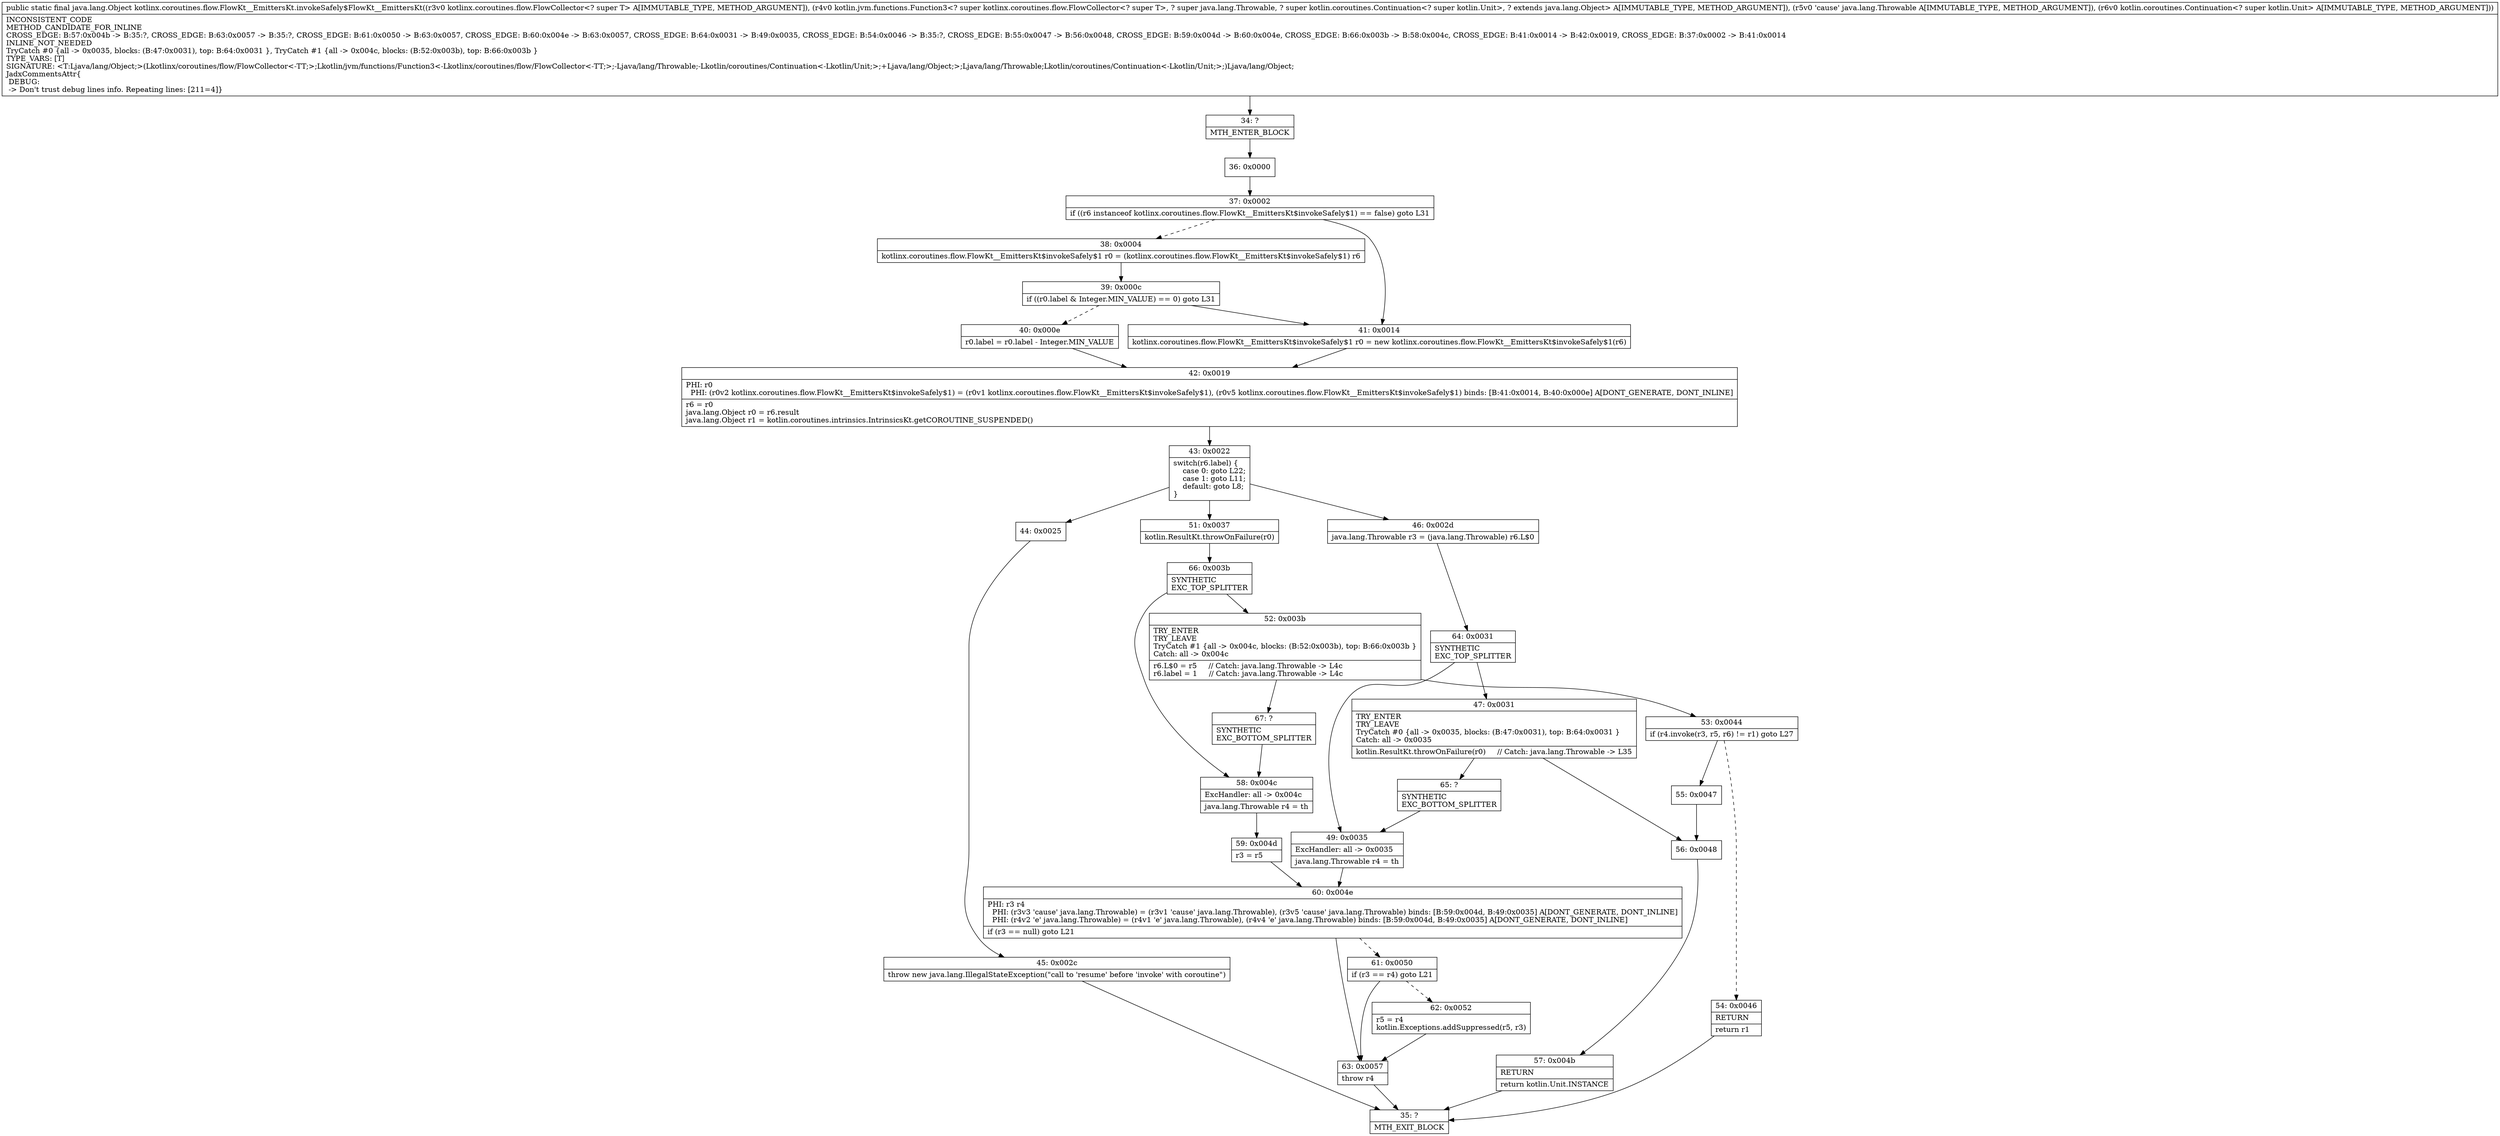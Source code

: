 digraph "CFG forkotlinx.coroutines.flow.FlowKt__EmittersKt.invokeSafely$FlowKt__EmittersKt(Lkotlinx\/coroutines\/flow\/FlowCollector;Lkotlin\/jvm\/functions\/Function3;Ljava\/lang\/Throwable;Lkotlin\/coroutines\/Continuation;)Ljava\/lang\/Object;" {
Node_34 [shape=record,label="{34\:\ ?|MTH_ENTER_BLOCK\l}"];
Node_36 [shape=record,label="{36\:\ 0x0000}"];
Node_37 [shape=record,label="{37\:\ 0x0002|if ((r6 instanceof kotlinx.coroutines.flow.FlowKt__EmittersKt$invokeSafely$1) == false) goto L31\l}"];
Node_38 [shape=record,label="{38\:\ 0x0004|kotlinx.coroutines.flow.FlowKt__EmittersKt$invokeSafely$1 r0 = (kotlinx.coroutines.flow.FlowKt__EmittersKt$invokeSafely$1) r6\l}"];
Node_39 [shape=record,label="{39\:\ 0x000c|if ((r0.label & Integer.MIN_VALUE) == 0) goto L31\l}"];
Node_40 [shape=record,label="{40\:\ 0x000e|r0.label = r0.label \- Integer.MIN_VALUE\l}"];
Node_42 [shape=record,label="{42\:\ 0x0019|PHI: r0 \l  PHI: (r0v2 kotlinx.coroutines.flow.FlowKt__EmittersKt$invokeSafely$1) = (r0v1 kotlinx.coroutines.flow.FlowKt__EmittersKt$invokeSafely$1), (r0v5 kotlinx.coroutines.flow.FlowKt__EmittersKt$invokeSafely$1) binds: [B:41:0x0014, B:40:0x000e] A[DONT_GENERATE, DONT_INLINE]\l|r6 = r0\ljava.lang.Object r0 = r6.result\ljava.lang.Object r1 = kotlin.coroutines.intrinsics.IntrinsicsKt.getCOROUTINE_SUSPENDED()\l}"];
Node_43 [shape=record,label="{43\:\ 0x0022|switch(r6.label) \{\l    case 0: goto L22;\l    case 1: goto L11;\l    default: goto L8;\l\}\l}"];
Node_44 [shape=record,label="{44\:\ 0x0025}"];
Node_45 [shape=record,label="{45\:\ 0x002c|throw new java.lang.IllegalStateException(\"call to 'resume' before 'invoke' with coroutine\")\l}"];
Node_35 [shape=record,label="{35\:\ ?|MTH_EXIT_BLOCK\l}"];
Node_46 [shape=record,label="{46\:\ 0x002d|java.lang.Throwable r3 = (java.lang.Throwable) r6.L$0\l}"];
Node_64 [shape=record,label="{64\:\ 0x0031|SYNTHETIC\lEXC_TOP_SPLITTER\l}"];
Node_47 [shape=record,label="{47\:\ 0x0031|TRY_ENTER\lTRY_LEAVE\lTryCatch #0 \{all \-\> 0x0035, blocks: (B:47:0x0031), top: B:64:0x0031 \}\lCatch: all \-\> 0x0035\l|kotlin.ResultKt.throwOnFailure(r0)     \/\/ Catch: java.lang.Throwable \-\> L35\l}"];
Node_56 [shape=record,label="{56\:\ 0x0048}"];
Node_57 [shape=record,label="{57\:\ 0x004b|RETURN\l|return kotlin.Unit.INSTANCE\l}"];
Node_65 [shape=record,label="{65\:\ ?|SYNTHETIC\lEXC_BOTTOM_SPLITTER\l}"];
Node_49 [shape=record,label="{49\:\ 0x0035|ExcHandler: all \-\> 0x0035\l|java.lang.Throwable r4 = th\l}"];
Node_60 [shape=record,label="{60\:\ 0x004e|PHI: r3 r4 \l  PHI: (r3v3 'cause' java.lang.Throwable) = (r3v1 'cause' java.lang.Throwable), (r3v5 'cause' java.lang.Throwable) binds: [B:59:0x004d, B:49:0x0035] A[DONT_GENERATE, DONT_INLINE]\l  PHI: (r4v2 'e' java.lang.Throwable) = (r4v1 'e' java.lang.Throwable), (r4v4 'e' java.lang.Throwable) binds: [B:59:0x004d, B:49:0x0035] A[DONT_GENERATE, DONT_INLINE]\l|if (r3 == null) goto L21\l}"];
Node_61 [shape=record,label="{61\:\ 0x0050|if (r3 == r4) goto L21\l}"];
Node_62 [shape=record,label="{62\:\ 0x0052|r5 = r4\lkotlin.Exceptions.addSuppressed(r5, r3)\l}"];
Node_63 [shape=record,label="{63\:\ 0x0057|throw r4\l}"];
Node_51 [shape=record,label="{51\:\ 0x0037|kotlin.ResultKt.throwOnFailure(r0)\l}"];
Node_66 [shape=record,label="{66\:\ 0x003b|SYNTHETIC\lEXC_TOP_SPLITTER\l}"];
Node_52 [shape=record,label="{52\:\ 0x003b|TRY_ENTER\lTRY_LEAVE\lTryCatch #1 \{all \-\> 0x004c, blocks: (B:52:0x003b), top: B:66:0x003b \}\lCatch: all \-\> 0x004c\l|r6.L$0 = r5     \/\/ Catch: java.lang.Throwable \-\> L4c\lr6.label = 1     \/\/ Catch: java.lang.Throwable \-\> L4c\l}"];
Node_53 [shape=record,label="{53\:\ 0x0044|if (r4.invoke(r3, r5, r6) != r1) goto L27\l}"];
Node_54 [shape=record,label="{54\:\ 0x0046|RETURN\l|return r1\l}"];
Node_55 [shape=record,label="{55\:\ 0x0047}"];
Node_67 [shape=record,label="{67\:\ ?|SYNTHETIC\lEXC_BOTTOM_SPLITTER\l}"];
Node_58 [shape=record,label="{58\:\ 0x004c|ExcHandler: all \-\> 0x004c\l|java.lang.Throwable r4 = th\l}"];
Node_59 [shape=record,label="{59\:\ 0x004d|r3 = r5\l}"];
Node_41 [shape=record,label="{41\:\ 0x0014|kotlinx.coroutines.flow.FlowKt__EmittersKt$invokeSafely$1 r0 = new kotlinx.coroutines.flow.FlowKt__EmittersKt$invokeSafely$1(r6)\l}"];
MethodNode[shape=record,label="{public static final java.lang.Object kotlinx.coroutines.flow.FlowKt__EmittersKt.invokeSafely$FlowKt__EmittersKt((r3v0 kotlinx.coroutines.flow.FlowCollector\<? super T\> A[IMMUTABLE_TYPE, METHOD_ARGUMENT]), (r4v0 kotlin.jvm.functions.Function3\<? super kotlinx.coroutines.flow.FlowCollector\<? super T\>, ? super java.lang.Throwable, ? super kotlin.coroutines.Continuation\<? super kotlin.Unit\>, ? extends java.lang.Object\> A[IMMUTABLE_TYPE, METHOD_ARGUMENT]), (r5v0 'cause' java.lang.Throwable A[IMMUTABLE_TYPE, METHOD_ARGUMENT]), (r6v0 kotlin.coroutines.Continuation\<? super kotlin.Unit\> A[IMMUTABLE_TYPE, METHOD_ARGUMENT]))  | INCONSISTENT_CODE\lMETHOD_CANDIDATE_FOR_INLINE\lCROSS_EDGE: B:57:0x004b \-\> B:35:?, CROSS_EDGE: B:63:0x0057 \-\> B:35:?, CROSS_EDGE: B:61:0x0050 \-\> B:63:0x0057, CROSS_EDGE: B:60:0x004e \-\> B:63:0x0057, CROSS_EDGE: B:64:0x0031 \-\> B:49:0x0035, CROSS_EDGE: B:54:0x0046 \-\> B:35:?, CROSS_EDGE: B:55:0x0047 \-\> B:56:0x0048, CROSS_EDGE: B:59:0x004d \-\> B:60:0x004e, CROSS_EDGE: B:66:0x003b \-\> B:58:0x004c, CROSS_EDGE: B:41:0x0014 \-\> B:42:0x0019, CROSS_EDGE: B:37:0x0002 \-\> B:41:0x0014\lINLINE_NOT_NEEDED\lTryCatch #0 \{all \-\> 0x0035, blocks: (B:47:0x0031), top: B:64:0x0031 \}, TryCatch #1 \{all \-\> 0x004c, blocks: (B:52:0x003b), top: B:66:0x003b \}\lTYPE_VARS: [T]\lSIGNATURE: \<T:Ljava\/lang\/Object;\>(Lkotlinx\/coroutines\/flow\/FlowCollector\<\-TT;\>;Lkotlin\/jvm\/functions\/Function3\<\-Lkotlinx\/coroutines\/flow\/FlowCollector\<\-TT;\>;\-Ljava\/lang\/Throwable;\-Lkotlin\/coroutines\/Continuation\<\-Lkotlin\/Unit;\>;+Ljava\/lang\/Object;\>;Ljava\/lang\/Throwable;Lkotlin\/coroutines\/Continuation\<\-Lkotlin\/Unit;\>;)Ljava\/lang\/Object;\lJadxCommentsAttr\{\l DEBUG: \l \-\> Don't trust debug lines info. Repeating lines: [211=4]\}\l}"];
MethodNode -> Node_34;Node_34 -> Node_36;
Node_36 -> Node_37;
Node_37 -> Node_38[style=dashed];
Node_37 -> Node_41;
Node_38 -> Node_39;
Node_39 -> Node_40[style=dashed];
Node_39 -> Node_41;
Node_40 -> Node_42;
Node_42 -> Node_43;
Node_43 -> Node_44;
Node_43 -> Node_46;
Node_43 -> Node_51;
Node_44 -> Node_45;
Node_45 -> Node_35;
Node_46 -> Node_64;
Node_64 -> Node_47;
Node_64 -> Node_49;
Node_47 -> Node_56;
Node_47 -> Node_65;
Node_56 -> Node_57;
Node_57 -> Node_35;
Node_65 -> Node_49;
Node_49 -> Node_60;
Node_60 -> Node_61[style=dashed];
Node_60 -> Node_63;
Node_61 -> Node_62[style=dashed];
Node_61 -> Node_63;
Node_62 -> Node_63;
Node_63 -> Node_35;
Node_51 -> Node_66;
Node_66 -> Node_52;
Node_66 -> Node_58;
Node_52 -> Node_53;
Node_52 -> Node_67;
Node_53 -> Node_54[style=dashed];
Node_53 -> Node_55;
Node_54 -> Node_35;
Node_55 -> Node_56;
Node_67 -> Node_58;
Node_58 -> Node_59;
Node_59 -> Node_60;
Node_41 -> Node_42;
}

